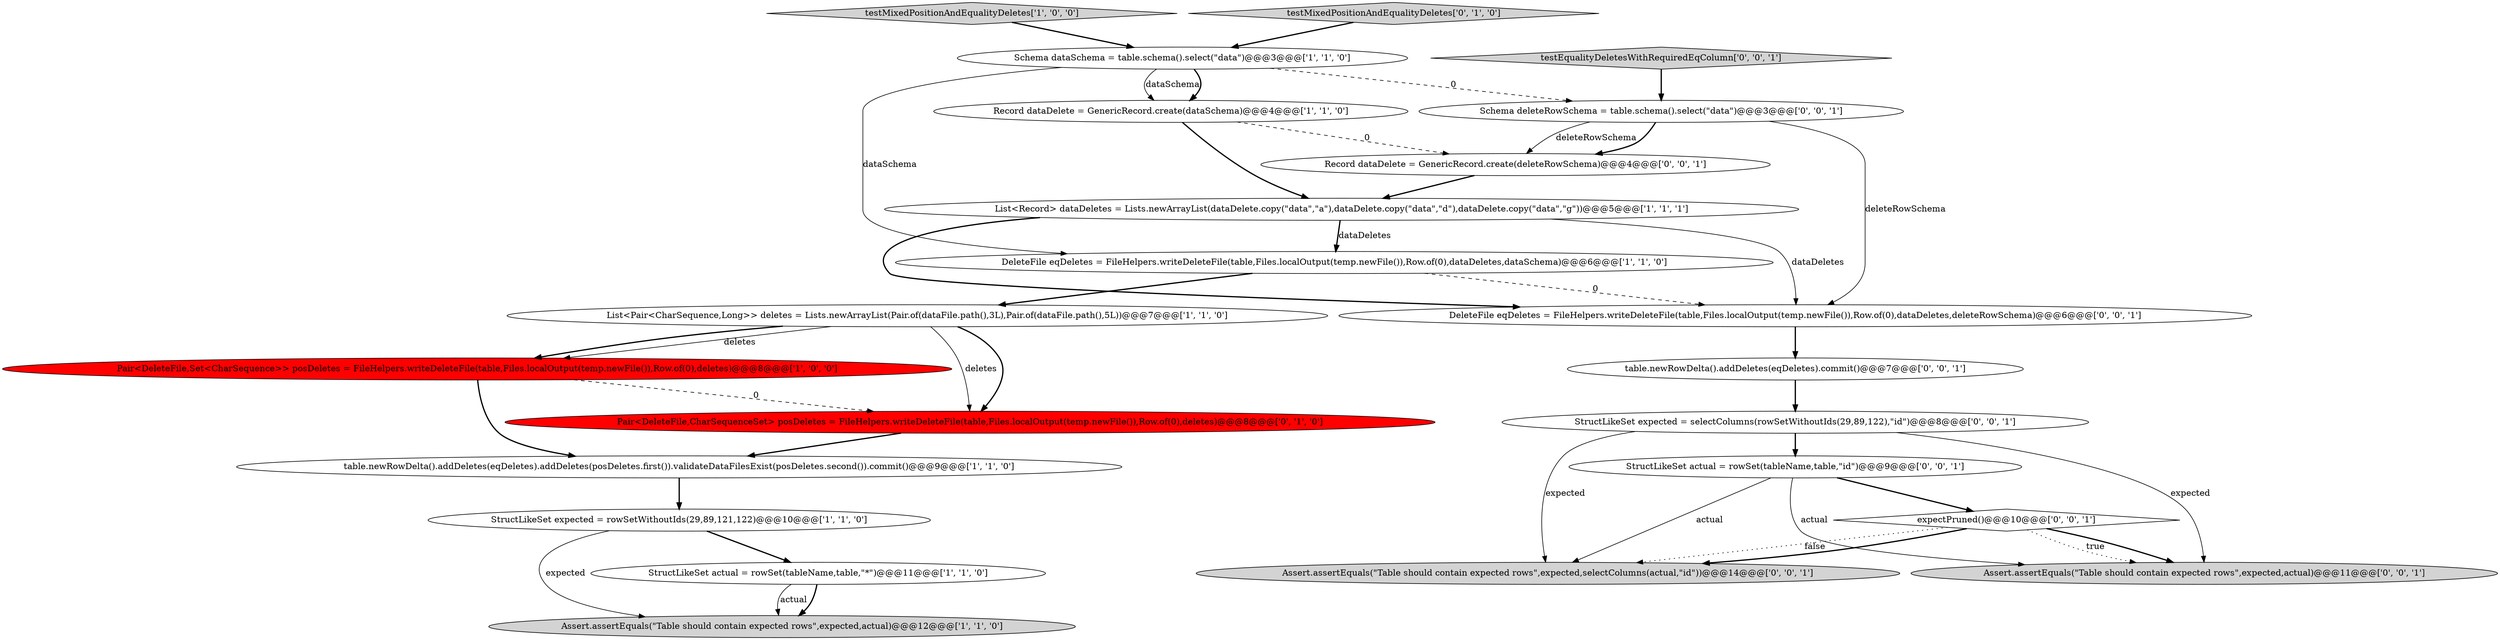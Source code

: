 digraph {
11 [style = filled, label = "Pair<DeleteFile,CharSequenceSet> posDeletes = FileHelpers.writeDeleteFile(table,Files.localOutput(temp.newFile()),Row.of(0),deletes)@@@8@@@['0', '1', '0']", fillcolor = red, shape = ellipse image = "AAA1AAABBB2BBB"];
21 [style = filled, label = "Record dataDelete = GenericRecord.create(deleteRowSchema)@@@4@@@['0', '0', '1']", fillcolor = white, shape = ellipse image = "AAA0AAABBB3BBB"];
16 [style = filled, label = "StructLikeSet actual = rowSet(tableName,table,\"id\")@@@9@@@['0', '0', '1']", fillcolor = white, shape = ellipse image = "AAA0AAABBB3BBB"];
17 [style = filled, label = "StructLikeSet expected = selectColumns(rowSetWithoutIds(29,89,122),\"id\")@@@8@@@['0', '0', '1']", fillcolor = white, shape = ellipse image = "AAA0AAABBB3BBB"];
9 [style = filled, label = "Record dataDelete = GenericRecord.create(dataSchema)@@@4@@@['1', '1', '0']", fillcolor = white, shape = ellipse image = "AAA0AAABBB1BBB"];
6 [style = filled, label = "Pair<DeleteFile,Set<CharSequence>> posDeletes = FileHelpers.writeDeleteFile(table,Files.localOutput(temp.newFile()),Row.of(0),deletes)@@@8@@@['1', '0', '0']", fillcolor = red, shape = ellipse image = "AAA1AAABBB1BBB"];
5 [style = filled, label = "List<Pair<CharSequence,Long>> deletes = Lists.newArrayList(Pair.of(dataFile.path(),3L),Pair.of(dataFile.path(),5L))@@@7@@@['1', '1', '0']", fillcolor = white, shape = ellipse image = "AAA0AAABBB1BBB"];
2 [style = filled, label = "testMixedPositionAndEqualityDeletes['1', '0', '0']", fillcolor = lightgray, shape = diamond image = "AAA0AAABBB1BBB"];
20 [style = filled, label = "Schema deleteRowSchema = table.schema().select(\"data\")@@@3@@@['0', '0', '1']", fillcolor = white, shape = ellipse image = "AAA0AAABBB3BBB"];
4 [style = filled, label = "Assert.assertEquals(\"Table should contain expected rows\",expected,actual)@@@12@@@['1', '1', '0']", fillcolor = lightgray, shape = ellipse image = "AAA0AAABBB1BBB"];
3 [style = filled, label = "Schema dataSchema = table.schema().select(\"data\")@@@3@@@['1', '1', '0']", fillcolor = white, shape = ellipse image = "AAA0AAABBB1BBB"];
19 [style = filled, label = "testEqualityDeletesWithRequiredEqColumn['0', '0', '1']", fillcolor = lightgray, shape = diamond image = "AAA0AAABBB3BBB"];
8 [style = filled, label = "StructLikeSet expected = rowSetWithoutIds(29,89,121,122)@@@10@@@['1', '1', '0']", fillcolor = white, shape = ellipse image = "AAA0AAABBB1BBB"];
18 [style = filled, label = "expectPruned()@@@10@@@['0', '0', '1']", fillcolor = white, shape = diamond image = "AAA0AAABBB3BBB"];
22 [style = filled, label = "DeleteFile eqDeletes = FileHelpers.writeDeleteFile(table,Files.localOutput(temp.newFile()),Row.of(0),dataDeletes,deleteRowSchema)@@@6@@@['0', '0', '1']", fillcolor = white, shape = ellipse image = "AAA0AAABBB3BBB"];
12 [style = filled, label = "testMixedPositionAndEqualityDeletes['0', '1', '0']", fillcolor = lightgray, shape = diamond image = "AAA0AAABBB2BBB"];
14 [style = filled, label = "Assert.assertEquals(\"Table should contain expected rows\",expected,actual)@@@11@@@['0', '0', '1']", fillcolor = lightgray, shape = ellipse image = "AAA0AAABBB3BBB"];
15 [style = filled, label = "table.newRowDelta().addDeletes(eqDeletes).commit()@@@7@@@['0', '0', '1']", fillcolor = white, shape = ellipse image = "AAA0AAABBB3BBB"];
10 [style = filled, label = "List<Record> dataDeletes = Lists.newArrayList(dataDelete.copy(\"data\",\"a\"),dataDelete.copy(\"data\",\"d\"),dataDelete.copy(\"data\",\"g\"))@@@5@@@['1', '1', '1']", fillcolor = white, shape = ellipse image = "AAA0AAABBB1BBB"];
0 [style = filled, label = "DeleteFile eqDeletes = FileHelpers.writeDeleteFile(table,Files.localOutput(temp.newFile()),Row.of(0),dataDeletes,dataSchema)@@@6@@@['1', '1', '0']", fillcolor = white, shape = ellipse image = "AAA0AAABBB1BBB"];
7 [style = filled, label = "table.newRowDelta().addDeletes(eqDeletes).addDeletes(posDeletes.first()).validateDataFilesExist(posDeletes.second()).commit()@@@9@@@['1', '1', '0']", fillcolor = white, shape = ellipse image = "AAA0AAABBB1BBB"];
13 [style = filled, label = "Assert.assertEquals(\"Table should contain expected rows\",expected,selectColumns(actual,\"id\"))@@@14@@@['0', '0', '1']", fillcolor = lightgray, shape = ellipse image = "AAA0AAABBB3BBB"];
1 [style = filled, label = "StructLikeSet actual = rowSet(tableName,table,\"*\")@@@11@@@['1', '1', '0']", fillcolor = white, shape = ellipse image = "AAA0AAABBB1BBB"];
3->0 [style = solid, label="dataSchema"];
5->6 [style = solid, label="deletes"];
10->22 [style = bold, label=""];
21->10 [style = bold, label=""];
17->14 [style = solid, label="expected"];
1->4 [style = bold, label=""];
20->21 [style = solid, label="deleteRowSchema"];
16->18 [style = bold, label=""];
10->22 [style = solid, label="dataDeletes"];
17->13 [style = solid, label="expected"];
22->15 [style = bold, label=""];
16->13 [style = solid, label="actual"];
10->0 [style = solid, label="dataDeletes"];
5->11 [style = solid, label="deletes"];
19->20 [style = bold, label=""];
2->3 [style = bold, label=""];
18->13 [style = dotted, label="false"];
6->11 [style = dashed, label="0"];
3->9 [style = solid, label="dataSchema"];
9->10 [style = bold, label=""];
7->8 [style = bold, label=""];
0->22 [style = dashed, label="0"];
18->14 [style = dotted, label="true"];
20->21 [style = bold, label=""];
3->9 [style = bold, label=""];
8->1 [style = bold, label=""];
16->14 [style = solid, label="actual"];
15->17 [style = bold, label=""];
5->6 [style = bold, label=""];
9->21 [style = dashed, label="0"];
10->0 [style = bold, label=""];
3->20 [style = dashed, label="0"];
20->22 [style = solid, label="deleteRowSchema"];
8->4 [style = solid, label="expected"];
1->4 [style = solid, label="actual"];
18->13 [style = bold, label=""];
5->11 [style = bold, label=""];
12->3 [style = bold, label=""];
6->7 [style = bold, label=""];
18->14 [style = bold, label=""];
11->7 [style = bold, label=""];
17->16 [style = bold, label=""];
0->5 [style = bold, label=""];
}
